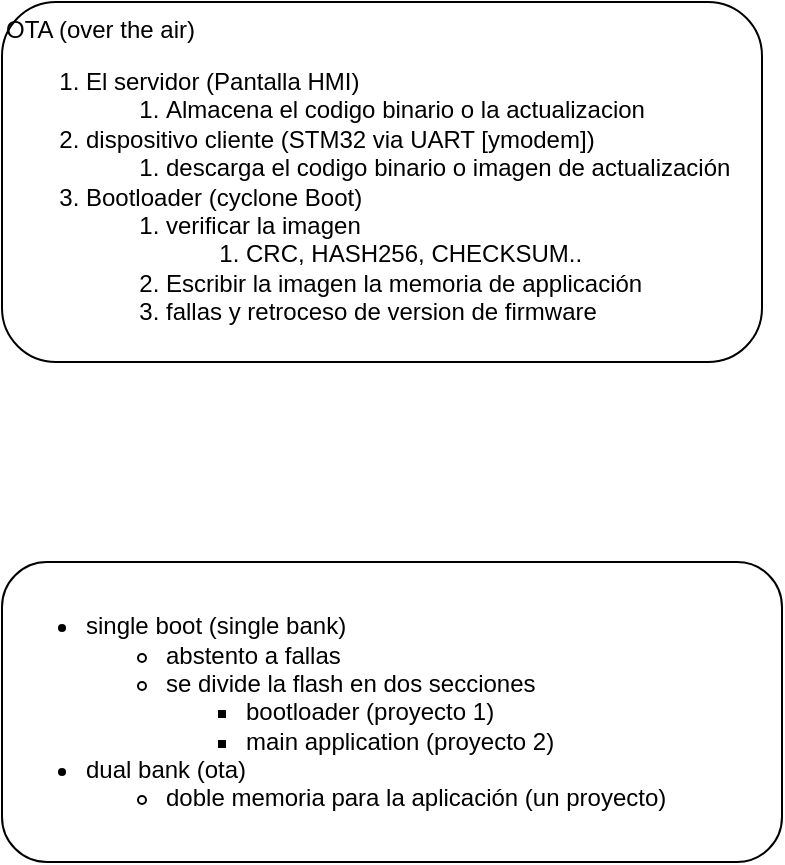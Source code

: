 <mxfile version="28.2.5" pages="2">
  <diagram name="Página-1" id="udZpYxL0pvIAhHbLuGl_">
    <mxGraphModel dx="983" dy="581" grid="1" gridSize="10" guides="1" tooltips="1" connect="1" arrows="1" fold="1" page="1" pageScale="1" pageWidth="827" pageHeight="1169" math="0" shadow="0">
      <root>
        <mxCell id="0" />
        <mxCell id="1" parent="0" />
        <mxCell id="4U5-mPCTqO4f_CCePqSD-1" value="OTA (over the air)&lt;div&gt;&lt;ol&gt;&lt;li&gt;El servidor (Pantalla HMI)&lt;/li&gt;&lt;ol&gt;&lt;li&gt;Almacena el codigo binario o la actualizacion&lt;/li&gt;&lt;/ol&gt;&lt;li&gt;dispositivo cliente (STM32 via UART [ymodem])&lt;/li&gt;&lt;ol&gt;&lt;li&gt;descarga el codigo binario o imagen de actualización&lt;/li&gt;&lt;/ol&gt;&lt;li&gt;Bootloader (cyclone Boot)&lt;/li&gt;&lt;ol&gt;&lt;li&gt;verificar la imagen&lt;/li&gt;&lt;ol&gt;&lt;li&gt;CRC, HASH256, CHECKSUM..&lt;/li&gt;&lt;/ol&gt;&lt;li&gt;Escribir la imagen la memoria de applicación&lt;/li&gt;&lt;li&gt;fallas y retroceso de version de firmware&lt;/li&gt;&lt;/ol&gt;&lt;/ol&gt;&lt;/div&gt;" style="rounded=1;whiteSpace=wrap;html=1;align=left;" vertex="1" parent="1">
          <mxGeometry x="190" y="10" width="380" height="180" as="geometry" />
        </mxCell>
        <mxCell id="4U5-mPCTqO4f_CCePqSD-2" value="&lt;ul&gt;&lt;li&gt;single boot (single bank)&lt;/li&gt;&lt;ul&gt;&lt;li&gt;abstento a fallas&lt;/li&gt;&lt;li&gt;se divide la flash en dos secciones&lt;/li&gt;&lt;ul&gt;&lt;li&gt;bootloader (proyecto 1)&lt;/li&gt;&lt;li&gt;main application (proyecto 2)&lt;/li&gt;&lt;/ul&gt;&lt;/ul&gt;&lt;li&gt;dual bank (ota)&lt;/li&gt;&lt;ul&gt;&lt;li&gt;doble memoria para la aplicación (un proyecto)&lt;/li&gt;&lt;/ul&gt;&lt;/ul&gt;" style="rounded=1;whiteSpace=wrap;html=1;align=left;" vertex="1" parent="1">
          <mxGeometry x="190" y="290" width="390" height="150" as="geometry" />
        </mxCell>
      </root>
    </mxGraphModel>
  </diagram>
  <diagram id="ni9liCQ7tY6HZ8vNd-xJ" name="Bootloader">
    <mxGraphModel dx="1188" dy="703" grid="1" gridSize="10" guides="1" tooltips="1" connect="1" arrows="1" fold="1" page="1" pageScale="1" pageWidth="827" pageHeight="1169" math="0" shadow="0">
      <root>
        <mxCell id="0" />
        <mxCell id="1" parent="0" />
        <mxCell id="ABbYhTxFXX8mZxNIWrJE-47" value="" style="rounded=1;whiteSpace=wrap;html=1;" vertex="1" parent="1">
          <mxGeometry x="150" y="130" width="640" height="370" as="geometry" />
        </mxCell>
        <mxCell id="ABbYhTxFXX8mZxNIWrJE-56" value="" style="edgeStyle=orthogonalEdgeStyle;rounded=0;orthogonalLoop=1;jettySize=auto;html=1;" edge="1" parent="1" source="ABbYhTxFXX8mZxNIWrJE-46" target="ABbYhTxFXX8mZxNIWrJE-48">
          <mxGeometry relative="1" as="geometry" />
        </mxCell>
        <mxCell id="ABbYhTxFXX8mZxNIWrJE-46" value="Bootloader" style="rounded=0;whiteSpace=wrap;html=1;fillColor=#fff2cc;strokeColor=#d6b656;" vertex="1" parent="1">
          <mxGeometry x="180" y="180" width="160" height="70" as="geometry" />
        </mxCell>
        <mxCell id="ABbYhTxFXX8mZxNIWrJE-48" value="Applicación" style="rounded=0;whiteSpace=wrap;html=1;fillColor=#d5e8d4;strokeColor=#82b366;" vertex="1" parent="1">
          <mxGeometry x="180" y="250" width="160" height="220" as="geometry" />
        </mxCell>
        <mxCell id="ABbYhTxFXX8mZxNIWrJE-49" value="Single Bank :&amp;nbsp;&lt;span style=&quot;white-space: pre;&quot;&gt;&#x9;&lt;/span&gt;1MB" style="text;html=1;align=center;verticalAlign=middle;whiteSpace=wrap;rounded=0;" vertex="1" parent="1">
          <mxGeometry x="190" y="140" width="125" height="30" as="geometry" />
        </mxCell>
        <mxCell id="ABbYhTxFXX8mZxNIWrJE-57" value="0800 0000&amp;nbsp;" style="text;strokeColor=none;fillColor=none;align=left;verticalAlign=middle;spacingLeft=4;spacingRight=4;overflow=hidden;points=[[0,0.5],[1,0.5]];portConstraint=eastwest;rotatable=0;whiteSpace=wrap;html=1;" vertex="1" parent="1">
          <mxGeometry x="340" y="180" width="80" height="30" as="geometry" />
        </mxCell>
        <mxCell id="ABbYhTxFXX8mZxNIWrJE-58" value="128KB" style="text;html=1;align=center;verticalAlign=middle;whiteSpace=wrap;rounded=0;" vertex="1" parent="1">
          <mxGeometry x="222.5" y="184" width="60" height="30" as="geometry" />
        </mxCell>
        <mxCell id="ABbYhTxFXX8mZxNIWrJE-59" value="0x0802 0000" style="text;html=1;align=center;verticalAlign=middle;whiteSpace=wrap;rounded=0;" vertex="1" parent="1">
          <mxGeometry x="330" y="235" width="100" height="30" as="geometry" />
        </mxCell>
        <mxCell id="ABbYhTxFXX8mZxNIWrJE-60" value="" style="group" vertex="1" connectable="0" parent="1">
          <mxGeometry x="1070" y="100" width="220" height="390" as="geometry" />
        </mxCell>
        <mxCell id="ABbYhTxFXX8mZxNIWrJE-50" value="" style="rounded=1;whiteSpace=wrap;html=1;" vertex="1" parent="ABbYhTxFXX8mZxNIWrJE-60">
          <mxGeometry width="220" height="390" as="geometry" />
        </mxCell>
        <mxCell id="ABbYhTxFXX8mZxNIWrJE-52" value="Applicación" style="rounded=0;whiteSpace=wrap;html=1;fillColor=#d5e8d4;strokeColor=#82b366;" vertex="1" parent="ABbYhTxFXX8mZxNIWrJE-60">
          <mxGeometry x="30" y="60" width="160" height="150" as="geometry" />
        </mxCell>
        <mxCell id="ABbYhTxFXX8mZxNIWrJE-51" value="Bootloader" style="rounded=0;whiteSpace=wrap;html=1;fillColor=#fff2cc;strokeColor=#d6b656;" vertex="1" parent="ABbYhTxFXX8mZxNIWrJE-60">
          <mxGeometry x="45" y="70" width="130" height="40" as="geometry" />
        </mxCell>
        <mxCell id="ABbYhTxFXX8mZxNIWrJE-53" value="Dual Bank" style="text;html=1;align=center;verticalAlign=middle;whiteSpace=wrap;rounded=0;" vertex="1" parent="ABbYhTxFXX8mZxNIWrJE-60">
          <mxGeometry x="70" y="20" width="60" height="30" as="geometry" />
        </mxCell>
        <mxCell id="ABbYhTxFXX8mZxNIWrJE-54" value="Applicación" style="rounded=0;whiteSpace=wrap;html=1;fillColor=#d5e8d4;strokeColor=#82b366;" vertex="1" parent="ABbYhTxFXX8mZxNIWrJE-60">
          <mxGeometry x="30" y="220" width="160" height="150" as="geometry" />
        </mxCell>
        <mxCell id="ABbYhTxFXX8mZxNIWrJE-55" value="Bootloader" style="rounded=0;whiteSpace=wrap;html=1;fillColor=#fff2cc;strokeColor=#d6b656;" vertex="1" parent="ABbYhTxFXX8mZxNIWrJE-60">
          <mxGeometry x="45" y="230" width="130" height="40" as="geometry" />
        </mxCell>
        <mxCell id="ABbYhTxFXX8mZxNIWrJE-61" value="&lt;ul&gt;&lt;li&gt;Salto a aplicacion&lt;/li&gt;&lt;li&gt;Lectura/escritura de la memoria FLASH&lt;/li&gt;&lt;li&gt;Borrado de la memoria FLASH&lt;/li&gt;&lt;li&gt;Verificación de integridad de firmware&lt;/li&gt;&lt;ul&gt;&lt;li&gt;CRC16 / 32&lt;/li&gt;&lt;li&gt;Checksum&lt;/li&gt;&lt;li&gt;HASH256&lt;/li&gt;&lt;/ul&gt;&lt;/ul&gt;" style="text;html=1;align=left;verticalAlign=middle;whiteSpace=wrap;rounded=0;" vertex="1" parent="1">
          <mxGeometry x="430" y="170" width="260" height="136" as="geometry" />
        </mxCell>
        <mxCell id="ABbYhTxFXX8mZxNIWrJE-63" value="external Flash&lt;div&gt;W25QXX /16&lt;/div&gt;&lt;div&gt;SD&lt;/div&gt;" style="rounded=1;whiteSpace=wrap;html=1;" vertex="1" parent="1">
          <mxGeometry x="370" y="320" width="120" height="60" as="geometry" />
        </mxCell>
      </root>
    </mxGraphModel>
  </diagram>
</mxfile>
